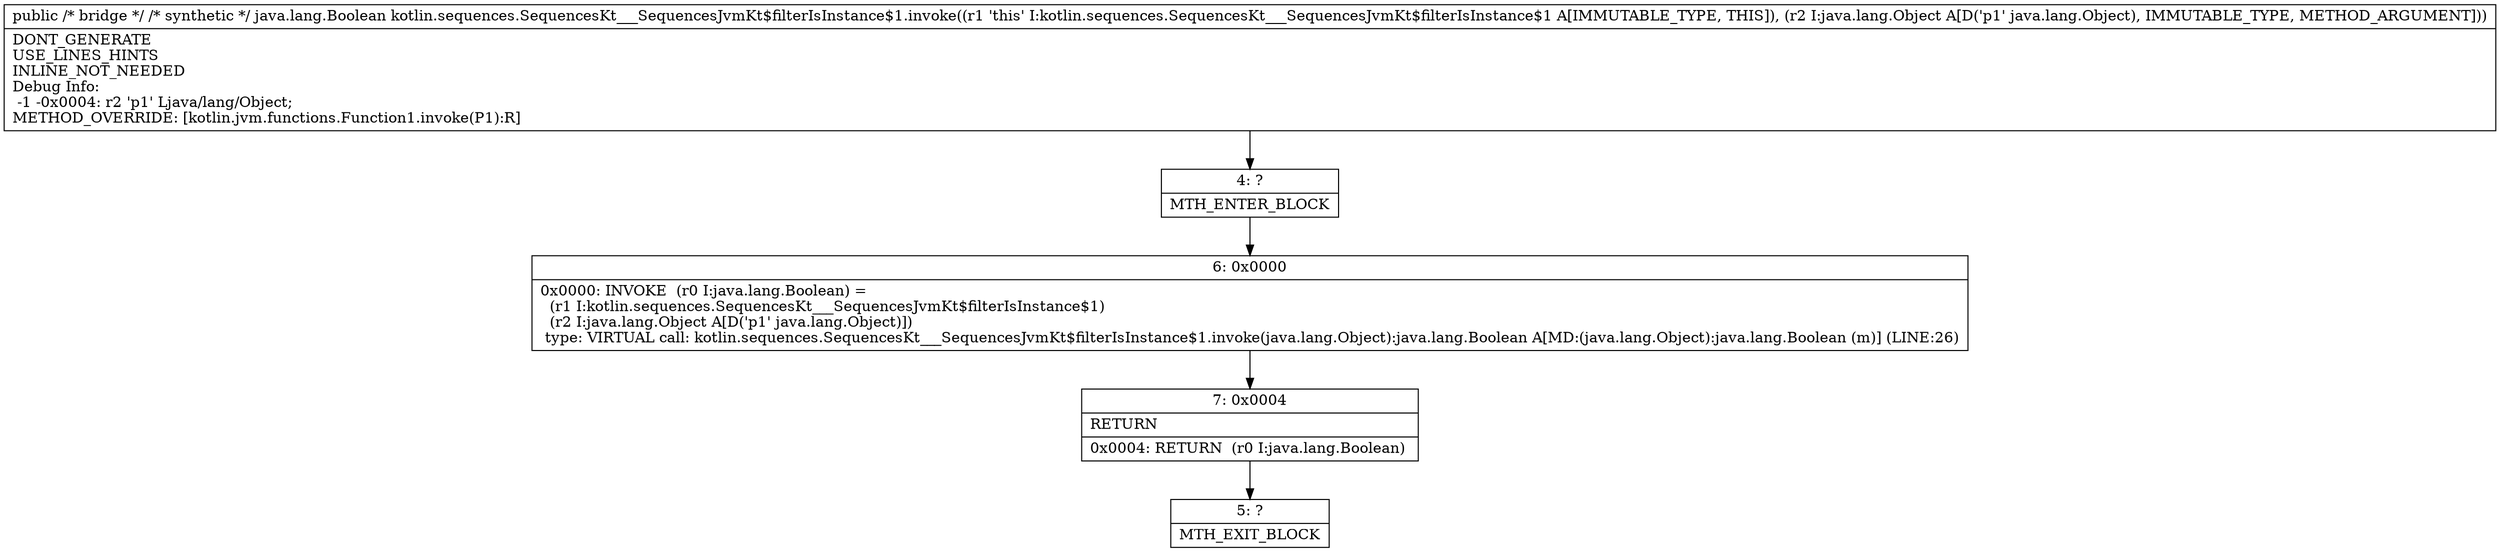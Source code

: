 digraph "CFG forkotlin.sequences.SequencesKt___SequencesJvmKt$filterIsInstance$1.invoke(Ljava\/lang\/Object;)Ljava\/lang\/Object;" {
Node_4 [shape=record,label="{4\:\ ?|MTH_ENTER_BLOCK\l}"];
Node_6 [shape=record,label="{6\:\ 0x0000|0x0000: INVOKE  (r0 I:java.lang.Boolean) = \l  (r1 I:kotlin.sequences.SequencesKt___SequencesJvmKt$filterIsInstance$1)\l  (r2 I:java.lang.Object A[D('p1' java.lang.Object)])\l type: VIRTUAL call: kotlin.sequences.SequencesKt___SequencesJvmKt$filterIsInstance$1.invoke(java.lang.Object):java.lang.Boolean A[MD:(java.lang.Object):java.lang.Boolean (m)] (LINE:26)\l}"];
Node_7 [shape=record,label="{7\:\ 0x0004|RETURN\l|0x0004: RETURN  (r0 I:java.lang.Boolean) \l}"];
Node_5 [shape=record,label="{5\:\ ?|MTH_EXIT_BLOCK\l}"];
MethodNode[shape=record,label="{public \/* bridge *\/ \/* synthetic *\/ java.lang.Boolean kotlin.sequences.SequencesKt___SequencesJvmKt$filterIsInstance$1.invoke((r1 'this' I:kotlin.sequences.SequencesKt___SequencesJvmKt$filterIsInstance$1 A[IMMUTABLE_TYPE, THIS]), (r2 I:java.lang.Object A[D('p1' java.lang.Object), IMMUTABLE_TYPE, METHOD_ARGUMENT]))  | DONT_GENERATE\lUSE_LINES_HINTS\lINLINE_NOT_NEEDED\lDebug Info:\l  \-1 \-0x0004: r2 'p1' Ljava\/lang\/Object;\lMETHOD_OVERRIDE: [kotlin.jvm.functions.Function1.invoke(P1):R]\l}"];
MethodNode -> Node_4;Node_4 -> Node_6;
Node_6 -> Node_7;
Node_7 -> Node_5;
}

